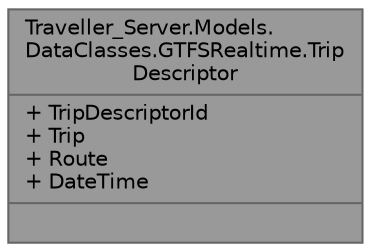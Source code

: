 digraph "Traveller_Server.Models.DataClasses.GTFSRealtime.TripDescriptor"
{
 // LATEX_PDF_SIZE
  bgcolor="transparent";
  edge [fontname=Helvetica,fontsize=10,labelfontname=Helvetica,labelfontsize=10];
  node [fontname=Helvetica,fontsize=10,shape=box,height=0.2,width=0.4];
  Node1 [shape=record,label="{Traveller_Server.Models.\lDataClasses.GTFSRealtime.Trip\lDescriptor\n|+ TripDescriptorId\l+ Trip\l+ Route\l+ DateTime\l|}",height=0.2,width=0.4,color="gray40", fillcolor="grey60", style="filled", fontcolor="black",tooltip="Class to describe a GTFS trip."];
}
